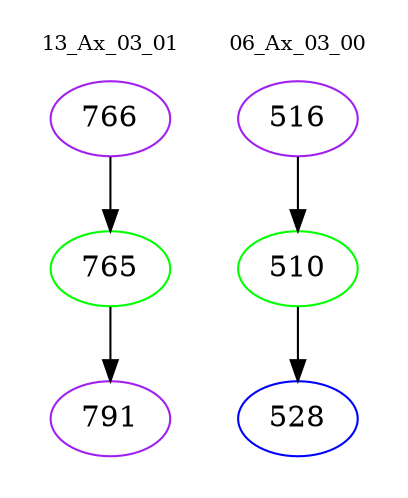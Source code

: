digraph{
subgraph cluster_0 {
color = white
label = "13_Ax_03_01";
fontsize=10;
T0_766 [label="766", color="purple"]
T0_766 -> T0_765 [color="black"]
T0_765 [label="765", color="green"]
T0_765 -> T0_791 [color="black"]
T0_791 [label="791", color="purple"]
}
subgraph cluster_1 {
color = white
label = "06_Ax_03_00";
fontsize=10;
T1_516 [label="516", color="purple"]
T1_516 -> T1_510 [color="black"]
T1_510 [label="510", color="green"]
T1_510 -> T1_528 [color="black"]
T1_528 [label="528", color="blue"]
}
}
